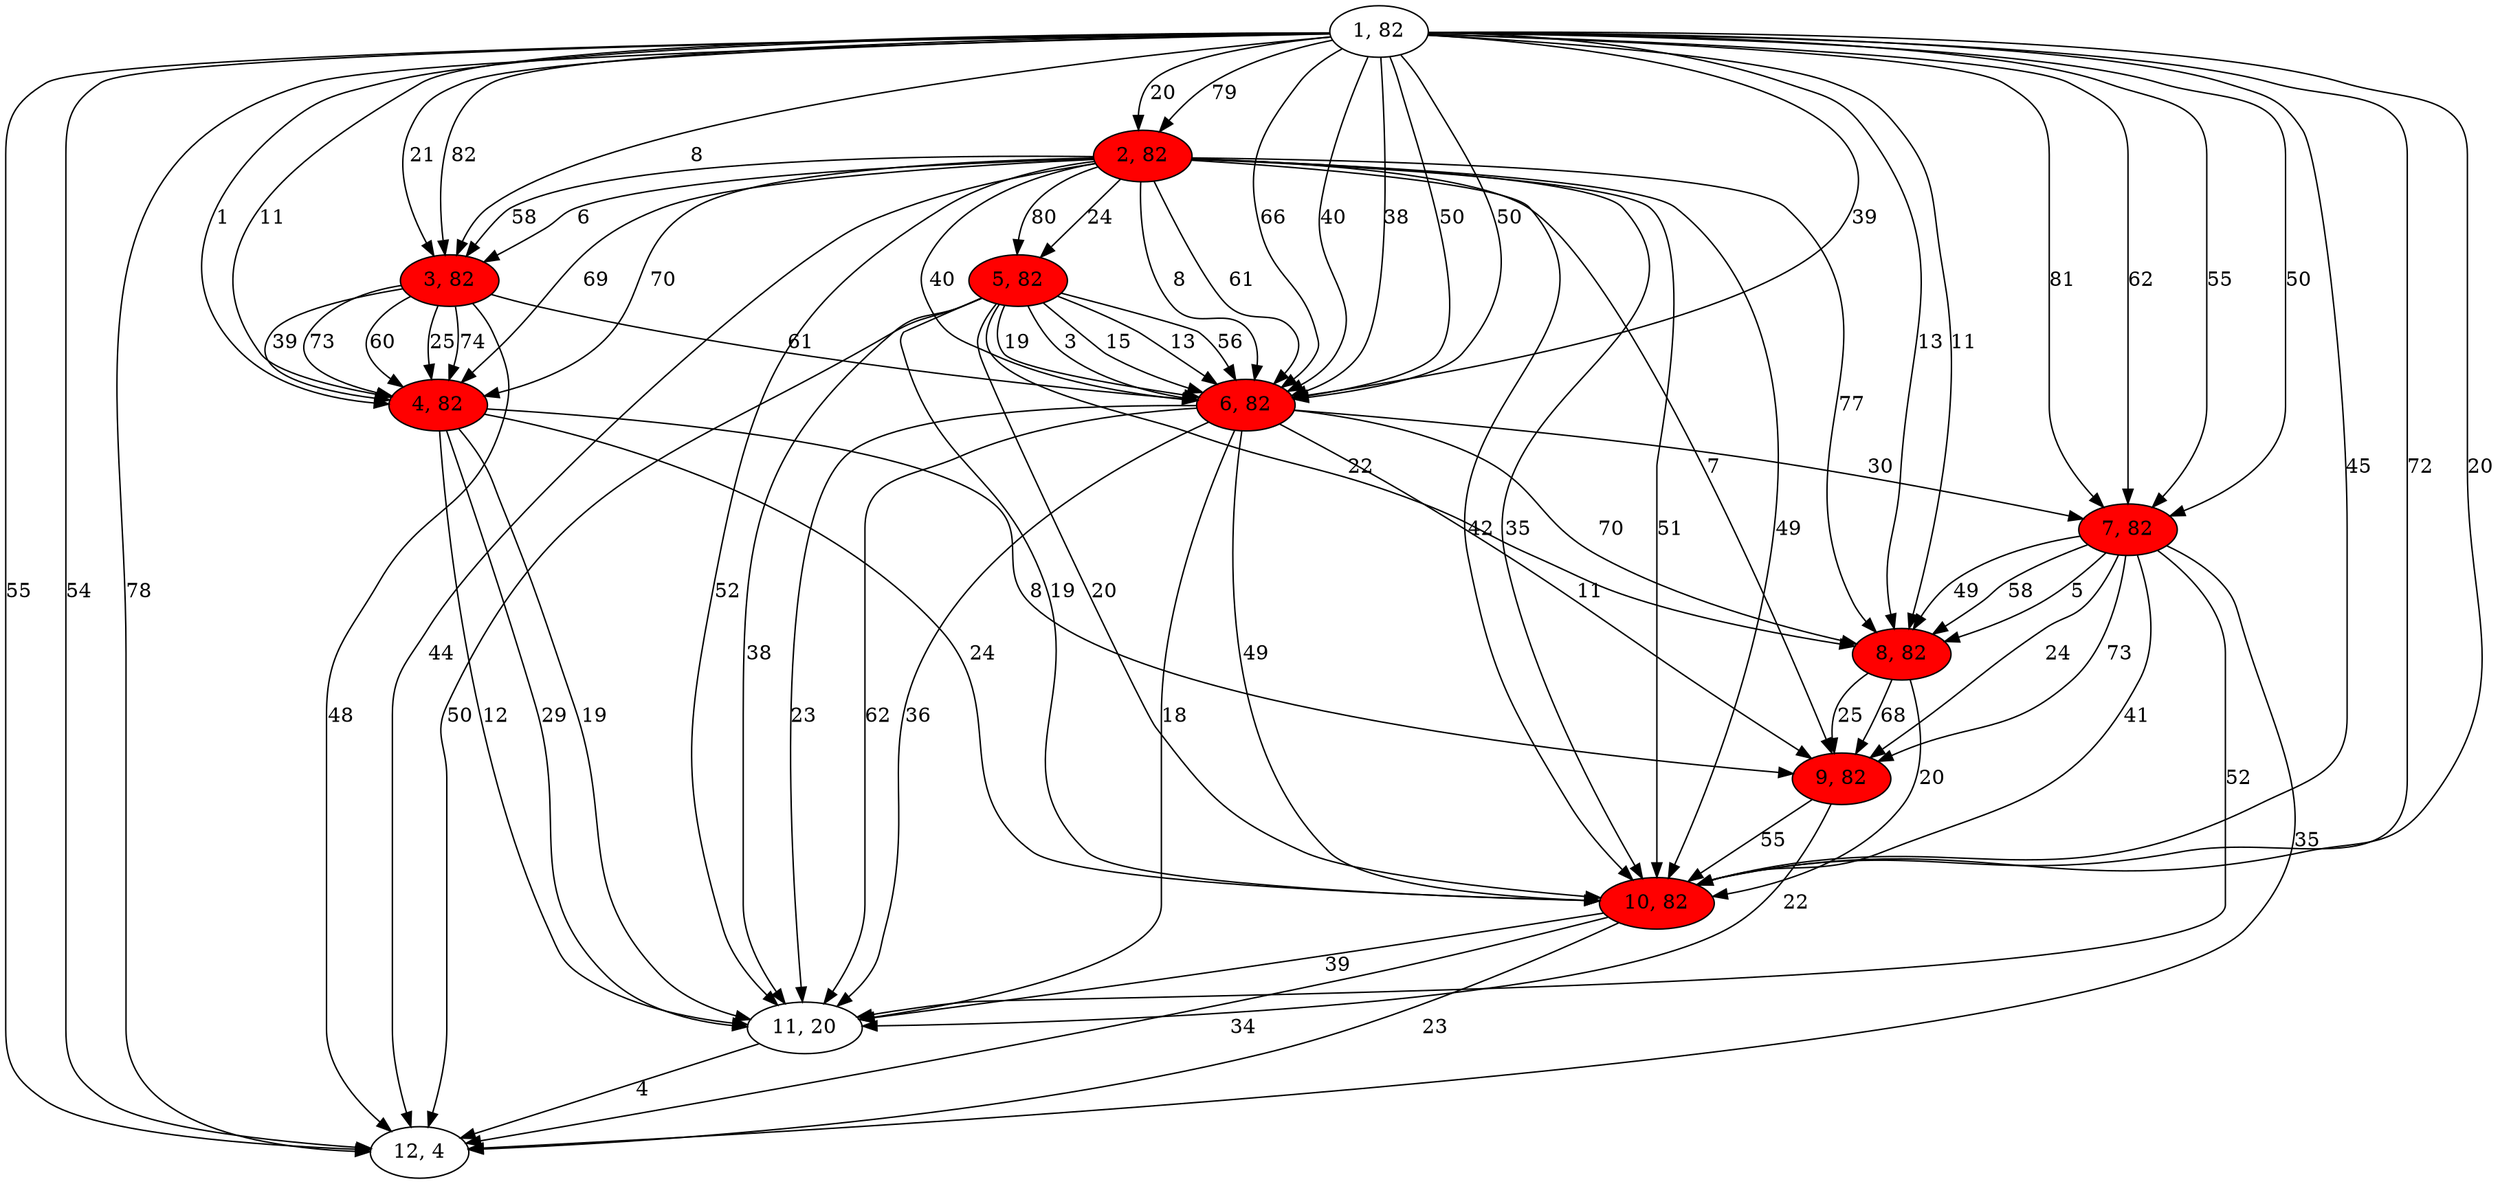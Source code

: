 digraph G{
1[label="1, 82"]
2[label="2, 82"]
3[label="3, 82"]
4[label="4, 82"]
5[label="5, 82"]
6[label="6, 82"]
7[label="7, 82"]
8[label="8, 82"]
9[label="9, 82"]
10[label="10, 82"]
11[label="11, 20"]
12[label="12, 4"]
1->8[label="13"]
1->12[label="55"]
1->4[label="11"]
1->6[label="50"]
1->6[label="50"]
1->8[label="11"]
1->2[label="20"]
1->7[label="62"]
1->4[label="1"]
1->6[label="39"]
1->12[label="54"]
1->6[label="66"]
1->7[label="55"]
1->6[label="40"]
1->7[label="50"]
1->3[label="82"]
1->10[label="45"]
1->10[label="72"]
1->12[label="78"]
1->6[label="38"]
1->10[label="20"]
1->3[label="8"]
1->7[label="81"]
1->3[label="21"]
1->2[label="79"]
2[style = filled,fillcolor=red]
2->4[label="70"]
2->5[label="80"]
2->10[label="35"]
2->10[label="51"]
2->6[label="61"]
2->9[label="7"]
2->3[label="6"]
2->10[label="49"]
2->4[label="69"]
2->10[label="42"]
2->8[label="77"]
2->6[label="8"]
2->11[label="52"]
2->3[label="58"]
2->12[label="44"]
2->6[label="40"]
2->5[label="24"]
3[style = filled,fillcolor=red]
3->4[label="73"]
3->12[label="48"]
3->4[label="60"]
3->4[label="25"]
3->4[label="74"]
3->6[label="61"]
3->4[label="39"]
4[style = filled,fillcolor=red]
4->9[label="8"]
4->11[label="29"]
4->10[label="24"]
4->11[label="19"]
4->11[label="12"]
5[style = filled,fillcolor=red]
5->6[label="13"]
5->10[label="19"]
5->8[label="22"]
5->6[label="56"]
5->10[label="20"]
5->6[label="19"]
5->6[label="3"]
5->6[label="15"]
5->12[label="50"]
5->11[label="38"]
6[style = filled,fillcolor=red]
6->10[label="49"]
6->11[label="18"]
6->11[label="23"]
6->11[label="62"]
6->9[label="11"]
6->11[label="36"]
6->7[label="30"]
6->8[label="70"]
7[style = filled,fillcolor=red]
7->12[label="35"]
7->11[label="52"]
7->8[label="5"]
7->9[label="24"]
7->8[label="49"]
7->8[label="58"]
7->10[label="41"]
7->9[label="73"]
8[style = filled,fillcolor=red]
8->10[label="20"]
8->9[label="68"]
8->9[label="25"]
9[style = filled,fillcolor=red]
9->11[label="22"]
9->10[label="55"]
10[style = filled,fillcolor=red]
10->12[label="34"]
10->12[label="23"]
10->11[label="39"]
11->12[label="4"]
}
